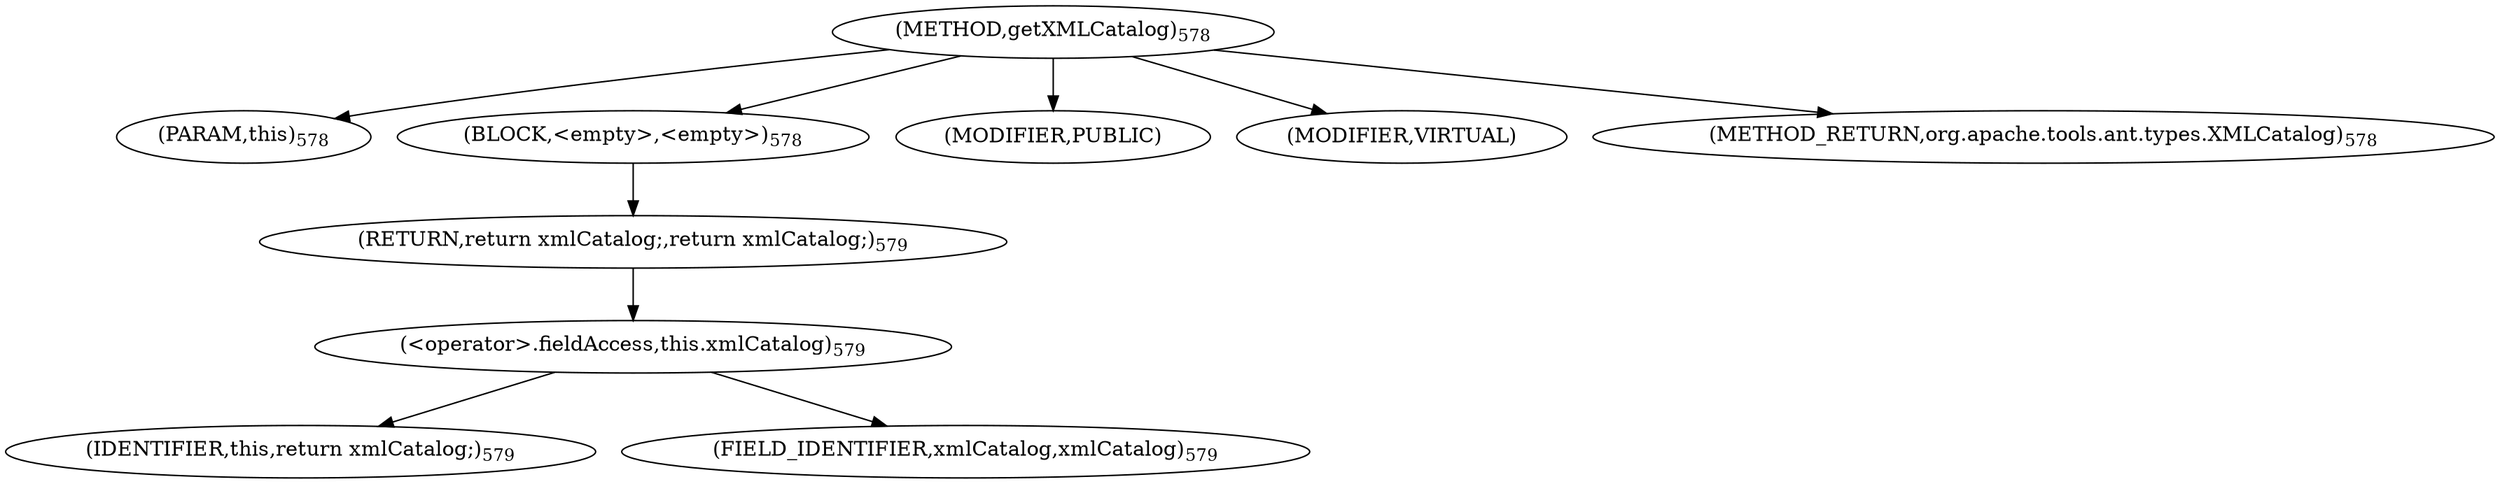 digraph "getXMLCatalog" {  
"1263" [label = <(METHOD,getXMLCatalog)<SUB>578</SUB>> ]
"1264" [label = <(PARAM,this)<SUB>578</SUB>> ]
"1265" [label = <(BLOCK,&lt;empty&gt;,&lt;empty&gt;)<SUB>578</SUB>> ]
"1266" [label = <(RETURN,return xmlCatalog;,return xmlCatalog;)<SUB>579</SUB>> ]
"1267" [label = <(&lt;operator&gt;.fieldAccess,this.xmlCatalog)<SUB>579</SUB>> ]
"1268" [label = <(IDENTIFIER,this,return xmlCatalog;)<SUB>579</SUB>> ]
"1269" [label = <(FIELD_IDENTIFIER,xmlCatalog,xmlCatalog)<SUB>579</SUB>> ]
"1270" [label = <(MODIFIER,PUBLIC)> ]
"1271" [label = <(MODIFIER,VIRTUAL)> ]
"1272" [label = <(METHOD_RETURN,org.apache.tools.ant.types.XMLCatalog)<SUB>578</SUB>> ]
  "1263" -> "1264" 
  "1263" -> "1265" 
  "1263" -> "1270" 
  "1263" -> "1271" 
  "1263" -> "1272" 
  "1265" -> "1266" 
  "1266" -> "1267" 
  "1267" -> "1268" 
  "1267" -> "1269" 
}
